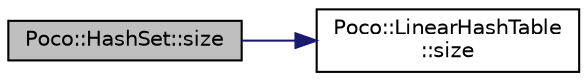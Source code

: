 digraph "Poco::HashSet::size"
{
 // LATEX_PDF_SIZE
  edge [fontname="Helvetica",fontsize="10",labelfontname="Helvetica",labelfontsize="10"];
  node [fontname="Helvetica",fontsize="10",shape=record];
  rankdir="LR";
  Node1 [label="Poco::HashSet::size",height=0.2,width=0.4,color="black", fillcolor="grey75", style="filled", fontcolor="black",tooltip="Returns the number of elements in the table."];
  Node1 -> Node2 [color="midnightblue",fontsize="10",style="solid"];
  Node2 [label="Poco::LinearHashTable\l::size",height=0.2,width=0.4,color="black", fillcolor="white", style="filled",URL="$classPoco_1_1LinearHashTable.html#ae3e5c2d199ead1df56265e436c2f3e6a",tooltip="Returns the number of elements in the table."];
}
